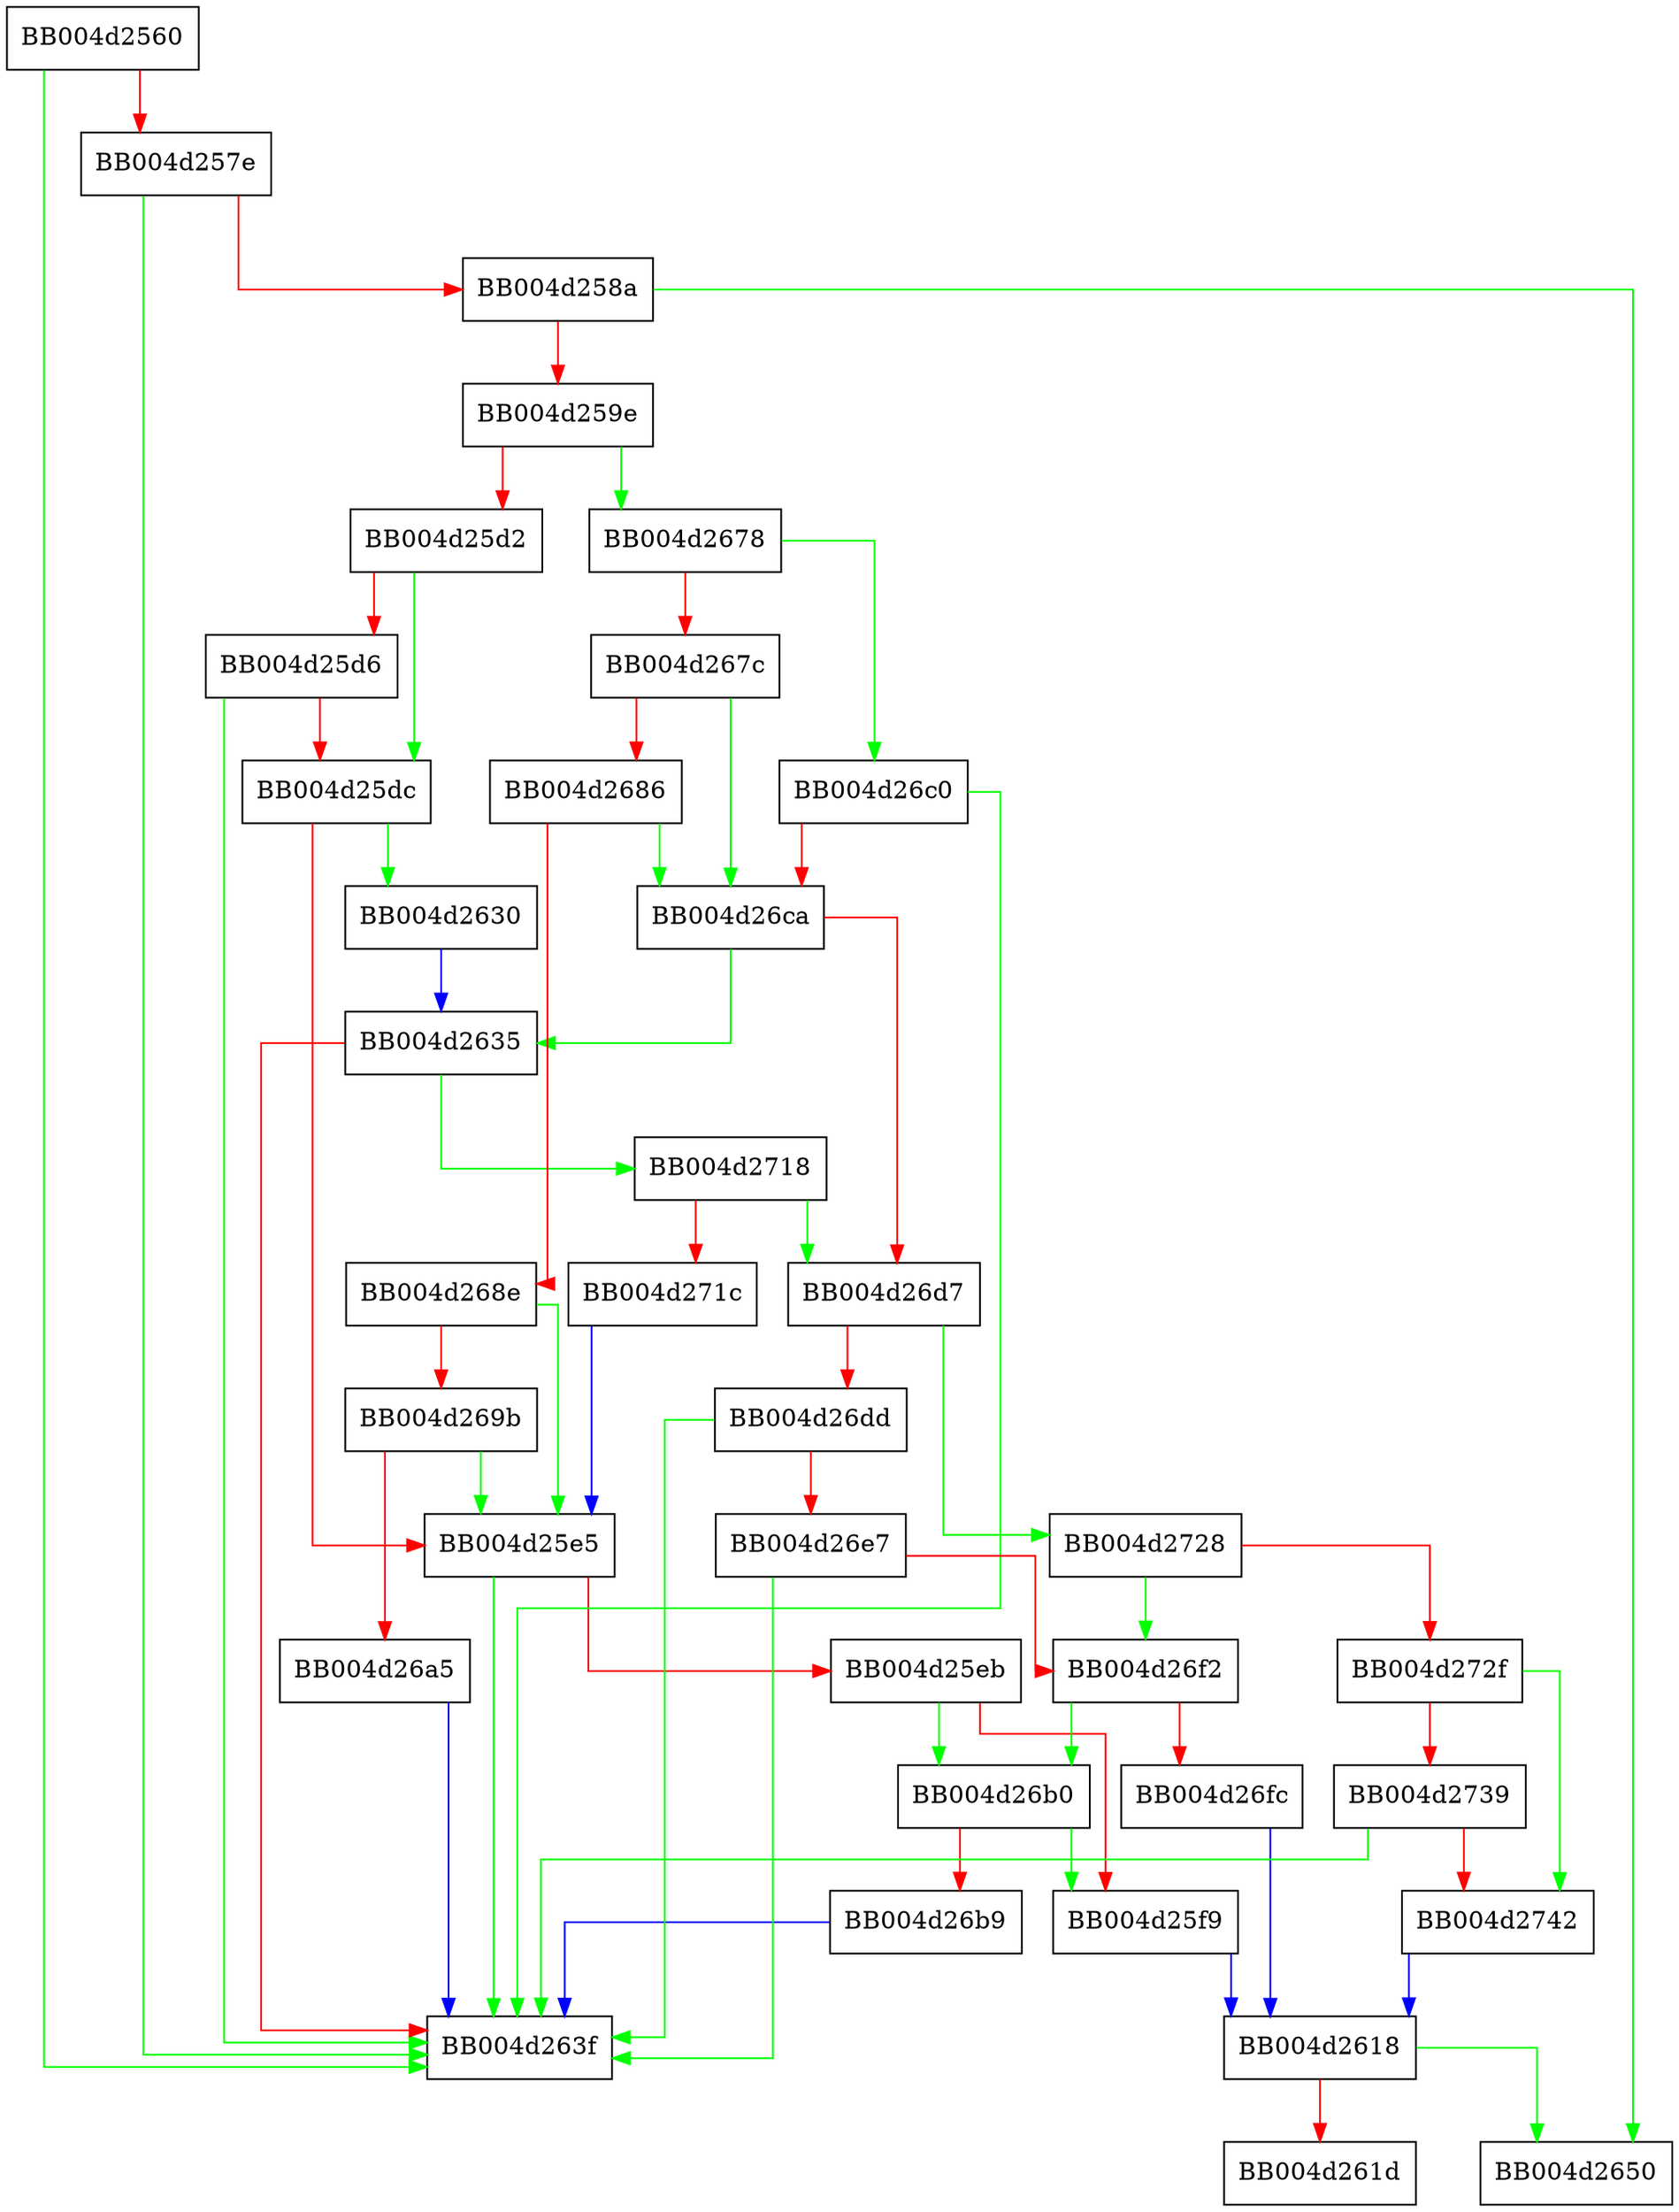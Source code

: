 digraph tls_parse_extension {
  node [shape="box"];
  graph [splines=ortho];
  BB004d2560 -> BB004d263f [color="green"];
  BB004d2560 -> BB004d257e [color="red"];
  BB004d257e -> BB004d263f [color="green"];
  BB004d257e -> BB004d258a [color="red"];
  BB004d258a -> BB004d2650 [color="green"];
  BB004d258a -> BB004d259e [color="red"];
  BB004d259e -> BB004d2678 [color="green"];
  BB004d259e -> BB004d25d2 [color="red"];
  BB004d25d2 -> BB004d25dc [color="green"];
  BB004d25d2 -> BB004d25d6 [color="red"];
  BB004d25d6 -> BB004d263f [color="green"];
  BB004d25d6 -> BB004d25dc [color="red"];
  BB004d25dc -> BB004d2630 [color="green"];
  BB004d25dc -> BB004d25e5 [color="red"];
  BB004d25e5 -> BB004d263f [color="green"];
  BB004d25e5 -> BB004d25eb [color="red"];
  BB004d25eb -> BB004d26b0 [color="green"];
  BB004d25eb -> BB004d25f9 [color="red"];
  BB004d25f9 -> BB004d2618 [color="blue"];
  BB004d2618 -> BB004d2650 [color="green"];
  BB004d2618 -> BB004d261d [color="red"];
  BB004d2630 -> BB004d2635 [color="blue"];
  BB004d2635 -> BB004d2718 [color="green"];
  BB004d2635 -> BB004d263f [color="red"];
  BB004d2678 -> BB004d26c0 [color="green"];
  BB004d2678 -> BB004d267c [color="red"];
  BB004d267c -> BB004d26ca [color="green"];
  BB004d267c -> BB004d2686 [color="red"];
  BB004d2686 -> BB004d26ca [color="green"];
  BB004d2686 -> BB004d268e [color="red"];
  BB004d268e -> BB004d25e5 [color="green"];
  BB004d268e -> BB004d269b [color="red"];
  BB004d269b -> BB004d25e5 [color="green"];
  BB004d269b -> BB004d26a5 [color="red"];
  BB004d26a5 -> BB004d263f [color="blue"];
  BB004d26b0 -> BB004d25f9 [color="green"];
  BB004d26b0 -> BB004d26b9 [color="red"];
  BB004d26b9 -> BB004d263f [color="blue"];
  BB004d26c0 -> BB004d263f [color="green"];
  BB004d26c0 -> BB004d26ca [color="red"];
  BB004d26ca -> BB004d2635 [color="green"];
  BB004d26ca -> BB004d26d7 [color="red"];
  BB004d26d7 -> BB004d2728 [color="green"];
  BB004d26d7 -> BB004d26dd [color="red"];
  BB004d26dd -> BB004d263f [color="green"];
  BB004d26dd -> BB004d26e7 [color="red"];
  BB004d26e7 -> BB004d263f [color="green"];
  BB004d26e7 -> BB004d26f2 [color="red"];
  BB004d26f2 -> BB004d26b0 [color="green"];
  BB004d26f2 -> BB004d26fc [color="red"];
  BB004d26fc -> BB004d2618 [color="blue"];
  BB004d2718 -> BB004d26d7 [color="green"];
  BB004d2718 -> BB004d271c [color="red"];
  BB004d271c -> BB004d25e5 [color="blue"];
  BB004d2728 -> BB004d26f2 [color="green"];
  BB004d2728 -> BB004d272f [color="red"];
  BB004d272f -> BB004d2742 [color="green"];
  BB004d272f -> BB004d2739 [color="red"];
  BB004d2739 -> BB004d263f [color="green"];
  BB004d2739 -> BB004d2742 [color="red"];
  BB004d2742 -> BB004d2618 [color="blue"];
}